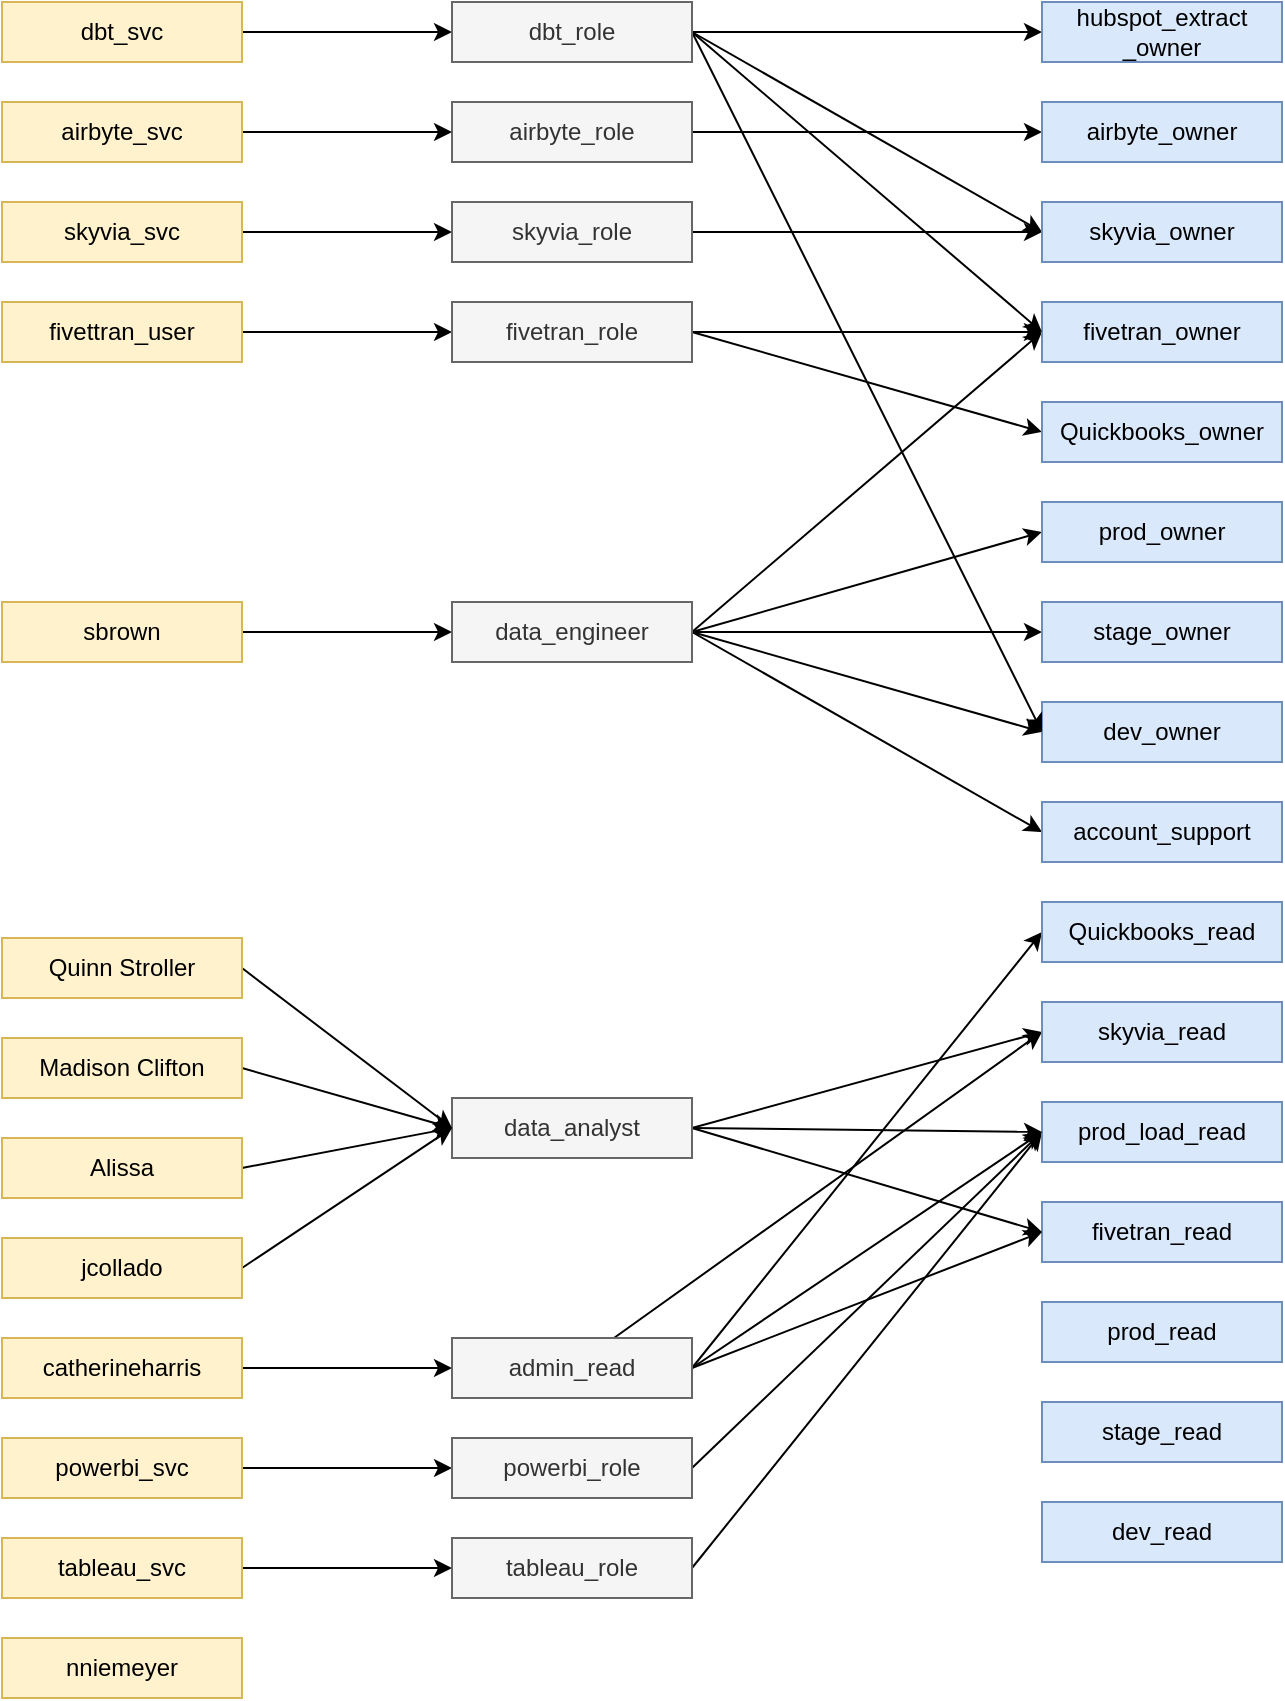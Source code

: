 <mxfile version="19.0.3" type="device"><diagram id="qv02yXOtnmq_YDfCh1Ho" name="Page-1"><mxGraphModel dx="1038" dy="1513" grid="1" gridSize="10" guides="1" tooltips="1" connect="1" arrows="1" fold="1" page="1" pageScale="1" pageWidth="850" pageHeight="1100" math="0" shadow="0"><root><mxCell id="0"/><mxCell id="1" parent="0"/><mxCell id="ayqIDzUHAq2ScMHqxTe_-11" style="rounded=0;orthogonalLoop=1;jettySize=auto;html=1;entryX=0;entryY=0.5;entryDx=0;entryDy=0;" parent="1" source="ayqIDzUHAq2ScMHqxTe_-1" target="ayqIDzUHAq2ScMHqxTe_-8" edge="1"><mxGeometry relative="1" as="geometry"/></mxCell><mxCell id="ayqIDzUHAq2ScMHqxTe_-1" value="fivettran_user" style="rounded=0;whiteSpace=wrap;html=1;fillColor=#fff2cc;strokeColor=#d6b656;" parent="1" vertex="1"><mxGeometry x="120" y="240" width="120" height="30" as="geometry"/></mxCell><mxCell id="ayqIDzUHAq2ScMHqxTe_-12" style="rounded=0;orthogonalLoop=1;jettySize=auto;html=1;entryX=0;entryY=0.5;entryDx=0;entryDy=0;" parent="1" source="ayqIDzUHAq2ScMHqxTe_-2" target="ayqIDzUHAq2ScMHqxTe_-7" edge="1"><mxGeometry relative="1" as="geometry"/></mxCell><mxCell id="ayqIDzUHAq2ScMHqxTe_-2" value="sbrown" style="rounded=0;whiteSpace=wrap;html=1;fillColor=#fff2cc;strokeColor=#d6b656;" parent="1" vertex="1"><mxGeometry x="120" y="390" width="120" height="30" as="geometry"/></mxCell><mxCell id="ayqIDzUHAq2ScMHqxTe_-13" style="rounded=0;orthogonalLoop=1;jettySize=auto;html=1;entryX=0;entryY=0.5;entryDx=0;entryDy=0;exitX=1;exitY=0.5;exitDx=0;exitDy=0;" parent="1" source="ayqIDzUHAq2ScMHqxTe_-3" target="ayqIDzUHAq2ScMHqxTe_-9" edge="1"><mxGeometry relative="1" as="geometry"/></mxCell><mxCell id="ayqIDzUHAq2ScMHqxTe_-3" value="powerbi_svc" style="rounded=0;whiteSpace=wrap;html=1;fillColor=#fff2cc;strokeColor=#d6b656;" parent="1" vertex="1"><mxGeometry x="120" y="808" width="120" height="30" as="geometry"/></mxCell><mxCell id="ayqIDzUHAq2ScMHqxTe_-14" style="rounded=0;orthogonalLoop=1;jettySize=auto;html=1;entryX=0;entryY=0.5;entryDx=0;entryDy=0;exitX=1;exitY=0.5;exitDx=0;exitDy=0;" parent="1" source="ayqIDzUHAq2ScMHqxTe_-4" target="ayqIDzUHAq2ScMHqxTe_-10" edge="1"><mxGeometry relative="1" as="geometry"/></mxCell><mxCell id="ayqIDzUHAq2ScMHqxTe_-4" value="tableau_svc" style="rounded=0;whiteSpace=wrap;html=1;fillColor=#fff2cc;strokeColor=#d6b656;" parent="1" vertex="1"><mxGeometry x="120" y="858" width="120" height="30" as="geometry"/></mxCell><mxCell id="MQI9EDu9fvByb-1yx_jM-2" style="edgeStyle=orthogonalEdgeStyle;rounded=0;orthogonalLoop=1;jettySize=auto;html=1;entryX=0;entryY=0.5;entryDx=0;entryDy=0;" parent="1" source="ayqIDzUHAq2ScMHqxTe_-5" target="MQI9EDu9fvByb-1yx_jM-1" edge="1"><mxGeometry relative="1" as="geometry"/></mxCell><mxCell id="ayqIDzUHAq2ScMHqxTe_-5" value="catherineharris" style="rounded=0;whiteSpace=wrap;html=1;fillColor=#fff2cc;strokeColor=#d6b656;" parent="1" vertex="1"><mxGeometry x="120" y="758" width="120" height="30" as="geometry"/></mxCell><mxCell id="ayqIDzUHAq2ScMHqxTe_-6" value="nniemeyer" style="rounded=0;whiteSpace=wrap;html=1;fillColor=#fff2cc;strokeColor=#d6b656;" parent="1" vertex="1"><mxGeometry x="120" y="908" width="120" height="30" as="geometry"/></mxCell><mxCell id="ayqIDzUHAq2ScMHqxTe_-26" style="rounded=0;orthogonalLoop=1;jettySize=auto;html=1;entryX=0;entryY=0.5;entryDx=0;entryDy=0;exitX=1;exitY=0.5;exitDx=0;exitDy=0;" parent="1" source="ayqIDzUHAq2ScMHqxTe_-7" target="ayqIDzUHAq2ScMHqxTe_-23" edge="1"><mxGeometry relative="1" as="geometry"/></mxCell><mxCell id="ayqIDzUHAq2ScMHqxTe_-27" style="edgeStyle=none;rounded=0;orthogonalLoop=1;jettySize=auto;html=1;entryX=0;entryY=0.5;entryDx=0;entryDy=0;exitX=1;exitY=0.5;exitDx=0;exitDy=0;" parent="1" source="ayqIDzUHAq2ScMHqxTe_-7" target="ayqIDzUHAq2ScMHqxTe_-20" edge="1"><mxGeometry relative="1" as="geometry"/></mxCell><mxCell id="ayqIDzUHAq2ScMHqxTe_-28" style="edgeStyle=none;rounded=0;orthogonalLoop=1;jettySize=auto;html=1;entryX=0;entryY=0.5;entryDx=0;entryDy=0;exitX=1;exitY=0.5;exitDx=0;exitDy=0;" parent="1" source="ayqIDzUHAq2ScMHqxTe_-7" target="ayqIDzUHAq2ScMHqxTe_-18" edge="1"><mxGeometry relative="1" as="geometry"/></mxCell><mxCell id="ayqIDzUHAq2ScMHqxTe_-29" style="edgeStyle=none;rounded=0;orthogonalLoop=1;jettySize=auto;html=1;entryX=0;entryY=0.5;entryDx=0;entryDy=0;exitX=1;exitY=0.5;exitDx=0;exitDy=0;" parent="1" source="ayqIDzUHAq2ScMHqxTe_-7" target="ayqIDzUHAq2ScMHqxTe_-15" edge="1"><mxGeometry relative="1" as="geometry"/></mxCell><mxCell id="8uRpi0Eu7k6qAh_Vrw1c-2" style="rounded=0;orthogonalLoop=1;jettySize=auto;html=1;entryX=0;entryY=0.5;entryDx=0;entryDy=0;exitX=1;exitY=0.5;exitDx=0;exitDy=0;" parent="1" source="ayqIDzUHAq2ScMHqxTe_-7" target="8uRpi0Eu7k6qAh_Vrw1c-1" edge="1"><mxGeometry relative="1" as="geometry"/></mxCell><mxCell id="ayqIDzUHAq2ScMHqxTe_-7" value="data_engineer" style="rounded=0;whiteSpace=wrap;html=1;fillColor=#f5f5f5;fontColor=#333333;strokeColor=#666666;" parent="1" vertex="1"><mxGeometry x="345" y="390" width="120" height="30" as="geometry"/></mxCell><mxCell id="ayqIDzUHAq2ScMHqxTe_-25" style="edgeStyle=orthogonalEdgeStyle;rounded=0;orthogonalLoop=1;jettySize=auto;html=1;entryX=0;entryY=0.5;entryDx=0;entryDy=0;" parent="1" source="ayqIDzUHAq2ScMHqxTe_-8" target="ayqIDzUHAq2ScMHqxTe_-15" edge="1"><mxGeometry relative="1" as="geometry"/></mxCell><mxCell id="BMOFFPYoVvHv7LznKtJ8-1" style="rounded=0;orthogonalLoop=1;jettySize=auto;html=1;entryX=0;entryY=0.5;entryDx=0;entryDy=0;exitX=1;exitY=0.5;exitDx=0;exitDy=0;" parent="1" source="ayqIDzUHAq2ScMHqxTe_-8" target="yM6otEsxElfGIHz3S6da-1" edge="1"><mxGeometry relative="1" as="geometry"/></mxCell><mxCell id="ayqIDzUHAq2ScMHqxTe_-8" value="fivetran_role" style="rounded=0;whiteSpace=wrap;html=1;fillColor=#f5f5f5;fontColor=#333333;strokeColor=#666666;" parent="1" vertex="1"><mxGeometry x="345" y="240" width="120" height="30" as="geometry"/></mxCell><mxCell id="ayqIDzUHAq2ScMHqxTe_-31" style="edgeStyle=none;rounded=0;orthogonalLoop=1;jettySize=auto;html=1;entryX=0;entryY=0.5;entryDx=0;entryDy=0;exitX=1;exitY=0.5;exitDx=0;exitDy=0;" parent="1" source="ayqIDzUHAq2ScMHqxTe_-9" target="ayqIDzUHAq2ScMHqxTe_-21" edge="1"><mxGeometry relative="1" as="geometry"/></mxCell><mxCell id="ayqIDzUHAq2ScMHqxTe_-9" value="powerbi_role" style="rounded=0;whiteSpace=wrap;html=1;fillColor=#f5f5f5;fontColor=#333333;strokeColor=#666666;" parent="1" vertex="1"><mxGeometry x="345" y="808" width="120" height="30" as="geometry"/></mxCell><mxCell id="ayqIDzUHAq2ScMHqxTe_-30" style="edgeStyle=none;rounded=0;orthogonalLoop=1;jettySize=auto;html=1;entryX=0;entryY=0.5;entryDx=0;entryDy=0;exitX=1;exitY=0.5;exitDx=0;exitDy=0;" parent="1" source="ayqIDzUHAq2ScMHqxTe_-10" target="ayqIDzUHAq2ScMHqxTe_-21" edge="1"><mxGeometry relative="1" as="geometry"/></mxCell><mxCell id="ayqIDzUHAq2ScMHqxTe_-10" value="tableau_role" style="rounded=0;whiteSpace=wrap;html=1;fillColor=#f5f5f5;fontColor=#333333;strokeColor=#666666;" parent="1" vertex="1"><mxGeometry x="345" y="858" width="120" height="30" as="geometry"/></mxCell><mxCell id="ayqIDzUHAq2ScMHqxTe_-15" value="fivetran_owner" style="rounded=0;whiteSpace=wrap;html=1;fillColor=#dae8fc;strokeColor=#6c8ebf;" parent="1" vertex="1"><mxGeometry x="640" y="240" width="120" height="30" as="geometry"/></mxCell><mxCell id="ayqIDzUHAq2ScMHqxTe_-16" value="fivetran_read" style="rounded=0;whiteSpace=wrap;html=1;fillColor=#dae8fc;strokeColor=#6c8ebf;" parent="1" vertex="1"><mxGeometry x="640" y="690" width="120" height="30" as="geometry"/></mxCell><mxCell id="ayqIDzUHAq2ScMHqxTe_-17" value="dev_read" style="rounded=0;whiteSpace=wrap;html=1;fillColor=#dae8fc;strokeColor=#6c8ebf;" parent="1" vertex="1"><mxGeometry x="640" y="840" width="120" height="30" as="geometry"/></mxCell><mxCell id="ayqIDzUHAq2ScMHqxTe_-18" value="dev_owner" style="rounded=0;whiteSpace=wrap;html=1;fillColor=#dae8fc;strokeColor=#6c8ebf;" parent="1" vertex="1"><mxGeometry x="640" y="440" width="120" height="30" as="geometry"/></mxCell><mxCell id="ayqIDzUHAq2ScMHqxTe_-19" value="stage_read" style="rounded=0;whiteSpace=wrap;html=1;fillColor=#dae8fc;strokeColor=#6c8ebf;" parent="1" vertex="1"><mxGeometry x="640" y="790" width="120" height="30" as="geometry"/></mxCell><mxCell id="ayqIDzUHAq2ScMHqxTe_-20" value="stage_owner" style="rounded=0;whiteSpace=wrap;html=1;fillColor=#dae8fc;strokeColor=#6c8ebf;" parent="1" vertex="1"><mxGeometry x="640" y="390" width="120" height="30" as="geometry"/></mxCell><mxCell id="ayqIDzUHAq2ScMHqxTe_-21" value="prod_load_read" style="rounded=0;whiteSpace=wrap;html=1;fillColor=#dae8fc;strokeColor=#6c8ebf;" parent="1" vertex="1"><mxGeometry x="640" y="640" width="120" height="30" as="geometry"/></mxCell><mxCell id="ayqIDzUHAq2ScMHqxTe_-22" value="prod_read" style="rounded=0;whiteSpace=wrap;html=1;fillColor=#dae8fc;strokeColor=#6c8ebf;" parent="1" vertex="1"><mxGeometry x="640" y="740" width="120" height="30" as="geometry"/></mxCell><mxCell id="ayqIDzUHAq2ScMHqxTe_-23" value="prod_owner" style="rounded=0;whiteSpace=wrap;html=1;fillColor=#dae8fc;strokeColor=#6c8ebf;" parent="1" vertex="1"><mxGeometry x="640" y="340" width="120" height="30" as="geometry"/></mxCell><mxCell id="GbpieGmQ14K6l1Uz00tW-4" style="rounded=0;orthogonalLoop=1;jettySize=auto;html=1;entryX=0;entryY=0.5;entryDx=0;entryDy=0;exitX=1;exitY=0.5;exitDx=0;exitDy=0;" parent="1" source="GbpieGmQ14K6l1Uz00tW-3" target="ayqIDzUHAq2ScMHqxTe_-21" edge="1"><mxGeometry relative="1" as="geometry"/></mxCell><mxCell id="-n1cPztXWsmzSKg3SgZF-18" style="edgeStyle=none;rounded=0;orthogonalLoop=1;jettySize=auto;html=1;entryX=0;entryY=0.5;entryDx=0;entryDy=0;exitX=1;exitY=0.5;exitDx=0;exitDy=0;" parent="1" source="GbpieGmQ14K6l1Uz00tW-3" target="ayqIDzUHAq2ScMHqxTe_-16" edge="1"><mxGeometry relative="1" as="geometry"/></mxCell><mxCell id="EV9UEBMuU3WqFd_roasu-3" style="edgeStyle=none;rounded=0;orthogonalLoop=1;jettySize=auto;html=1;entryX=0;entryY=0.5;entryDx=0;entryDy=0;exitX=1;exitY=0.5;exitDx=0;exitDy=0;" parent="1" source="GbpieGmQ14K6l1Uz00tW-3" target="EV9UEBMuU3WqFd_roasu-1" edge="1"><mxGeometry relative="1" as="geometry"/></mxCell><mxCell id="GbpieGmQ14K6l1Uz00tW-3" value="data_analyst" style="rounded=0;whiteSpace=wrap;html=1;fillColor=#f5f5f5;fontColor=#333333;strokeColor=#666666;" parent="1" vertex="1"><mxGeometry x="345" y="638" width="120" height="30" as="geometry"/></mxCell><mxCell id="MQI9EDu9fvByb-1yx_jM-3" style="rounded=0;orthogonalLoop=1;jettySize=auto;html=1;entryX=0;entryY=0.5;entryDx=0;entryDy=0;exitX=1;exitY=0.5;exitDx=0;exitDy=0;" parent="1" source="MQI9EDu9fvByb-1yx_jM-1" target="ayqIDzUHAq2ScMHqxTe_-21" edge="1"><mxGeometry relative="1" as="geometry"/></mxCell><mxCell id="MQI9EDu9fvByb-1yx_jM-4" style="edgeStyle=none;rounded=0;orthogonalLoop=1;jettySize=auto;html=1;entryX=0;entryY=0.5;entryDx=0;entryDy=0;exitX=1;exitY=0.5;exitDx=0;exitDy=0;" parent="1" source="MQI9EDu9fvByb-1yx_jM-1" target="ayqIDzUHAq2ScMHqxTe_-16" edge="1"><mxGeometry relative="1" as="geometry"/></mxCell><mxCell id="EV9UEBMuU3WqFd_roasu-2" style="rounded=0;orthogonalLoop=1;jettySize=auto;html=1;entryX=0;entryY=0.5;entryDx=0;entryDy=0;" parent="1" source="MQI9EDu9fvByb-1yx_jM-1" target="EV9UEBMuU3WqFd_roasu-1" edge="1"><mxGeometry relative="1" as="geometry"/></mxCell><mxCell id="yM6otEsxElfGIHz3S6da-3" style="rounded=0;orthogonalLoop=1;jettySize=auto;html=1;entryX=0;entryY=0.5;entryDx=0;entryDy=0;exitX=1;exitY=0.5;exitDx=0;exitDy=0;" parent="1" source="MQI9EDu9fvByb-1yx_jM-1" target="yM6otEsxElfGIHz3S6da-2" edge="1"><mxGeometry relative="1" as="geometry"/></mxCell><mxCell id="MQI9EDu9fvByb-1yx_jM-1" value="admin_read" style="rounded=0;whiteSpace=wrap;html=1;fillColor=#f5f5f5;fontColor=#333333;strokeColor=#666666;" parent="1" vertex="1"><mxGeometry x="345" y="758" width="120" height="30" as="geometry"/></mxCell><mxCell id="8uRpi0Eu7k6qAh_Vrw1c-1" value="account_support" style="rounded=0;whiteSpace=wrap;html=1;fillColor=#dae8fc;strokeColor=#6c8ebf;" parent="1" vertex="1"><mxGeometry x="640" y="490" width="120" height="30" as="geometry"/></mxCell><mxCell id="muR5TY68YWFEkGde-3IH-5" style="edgeStyle=orthogonalEdgeStyle;rounded=0;orthogonalLoop=1;jettySize=auto;html=1;entryX=0;entryY=0.5;entryDx=0;entryDy=0;" parent="1" source="muR5TY68YWFEkGde-3IH-1" target="muR5TY68YWFEkGde-3IH-2" edge="1"><mxGeometry relative="1" as="geometry"/></mxCell><mxCell id="muR5TY68YWFEkGde-3IH-1" value="airbyte_role" style="rounded=0;whiteSpace=wrap;html=1;fillColor=#f5f5f5;fontColor=#333333;strokeColor=#666666;" parent="1" vertex="1"><mxGeometry x="345" y="140" width="120" height="30" as="geometry"/></mxCell><mxCell id="muR5TY68YWFEkGde-3IH-2" value="airbyte_owner" style="rounded=0;whiteSpace=wrap;html=1;fillColor=#dae8fc;strokeColor=#6c8ebf;" parent="1" vertex="1"><mxGeometry x="640" y="140" width="120" height="30" as="geometry"/></mxCell><mxCell id="muR5TY68YWFEkGde-3IH-4" style="edgeStyle=orthogonalEdgeStyle;rounded=0;orthogonalLoop=1;jettySize=auto;html=1;entryX=0;entryY=0.5;entryDx=0;entryDy=0;" parent="1" source="muR5TY68YWFEkGde-3IH-3" target="muR5TY68YWFEkGde-3IH-1" edge="1"><mxGeometry relative="1" as="geometry"/></mxCell><mxCell id="muR5TY68YWFEkGde-3IH-3" value="airbyte_svc" style="rounded=0;whiteSpace=wrap;html=1;fillColor=#fff2cc;strokeColor=#d6b656;" parent="1" vertex="1"><mxGeometry x="120" y="140" width="120" height="30" as="geometry"/></mxCell><mxCell id="-n1cPztXWsmzSKg3SgZF-7" style="edgeStyle=orthogonalEdgeStyle;rounded=0;orthogonalLoop=1;jettySize=auto;html=1;entryX=0;entryY=0.5;entryDx=0;entryDy=0;" parent="1" source="-n1cPztXWsmzSKg3SgZF-1" target="-n1cPztXWsmzSKg3SgZF-6" edge="1"><mxGeometry relative="1" as="geometry"/></mxCell><mxCell id="-n1cPztXWsmzSKg3SgZF-1" value="dbt_svc" style="rounded=0;whiteSpace=wrap;html=1;fillColor=#fff2cc;strokeColor=#d6b656;" parent="1" vertex="1"><mxGeometry x="120" y="90" width="120" height="30" as="geometry"/></mxCell><mxCell id="-n1cPztXWsmzSKg3SgZF-8" style="edgeStyle=orthogonalEdgeStyle;rounded=0;orthogonalLoop=1;jettySize=auto;html=1;entryX=0;entryY=0.5;entryDx=0;entryDy=0;" parent="1" source="-n1cPztXWsmzSKg3SgZF-2" target="-n1cPztXWsmzSKg3SgZF-5" edge="1"><mxGeometry relative="1" as="geometry"/></mxCell><mxCell id="-n1cPztXWsmzSKg3SgZF-2" value="skyvia_svc" style="rounded=0;whiteSpace=wrap;html=1;fillColor=#fff2cc;strokeColor=#d6b656;" parent="1" vertex="1"><mxGeometry x="120" y="190" width="120" height="30" as="geometry"/></mxCell><mxCell id="-n1cPztXWsmzSKg3SgZF-17" style="edgeStyle=none;rounded=0;orthogonalLoop=1;jettySize=auto;html=1;entryX=0;entryY=0.5;entryDx=0;entryDy=0;exitX=1;exitY=0.5;exitDx=0;exitDy=0;" parent="1" source="-n1cPztXWsmzSKg3SgZF-3" target="GbpieGmQ14K6l1Uz00tW-3" edge="1"><mxGeometry relative="1" as="geometry"/></mxCell><mxCell id="-n1cPztXWsmzSKg3SgZF-3" value="Quinn Stroller" style="rounded=0;whiteSpace=wrap;html=1;fillColor=#fff2cc;strokeColor=#d6b656;" parent="1" vertex="1"><mxGeometry x="120" y="558" width="120" height="30" as="geometry"/></mxCell><mxCell id="-n1cPztXWsmzSKg3SgZF-16" style="edgeStyle=none;rounded=0;orthogonalLoop=1;jettySize=auto;html=1;entryX=0;entryY=0.5;entryDx=0;entryDy=0;exitX=1;exitY=0.5;exitDx=0;exitDy=0;" parent="1" source="-n1cPztXWsmzSKg3SgZF-4" target="GbpieGmQ14K6l1Uz00tW-3" edge="1"><mxGeometry relative="1" as="geometry"/></mxCell><mxCell id="-n1cPztXWsmzSKg3SgZF-4" value="Madison Clifton" style="rounded=0;whiteSpace=wrap;html=1;fillColor=#fff2cc;strokeColor=#d6b656;" parent="1" vertex="1"><mxGeometry x="120" y="608" width="120" height="30" as="geometry"/></mxCell><mxCell id="-n1cPztXWsmzSKg3SgZF-12" style="edgeStyle=orthogonalEdgeStyle;rounded=0;orthogonalLoop=1;jettySize=auto;html=1;entryX=0;entryY=0.5;entryDx=0;entryDy=0;" parent="1" source="-n1cPztXWsmzSKg3SgZF-5" target="-n1cPztXWsmzSKg3SgZF-9" edge="1"><mxGeometry relative="1" as="geometry"/></mxCell><mxCell id="-n1cPztXWsmzSKg3SgZF-5" value="skyvia_role" style="rounded=0;whiteSpace=wrap;html=1;fillColor=#f5f5f5;fontColor=#333333;strokeColor=#666666;" parent="1" vertex="1"><mxGeometry x="345" y="190" width="120" height="30" as="geometry"/></mxCell><mxCell id="-n1cPztXWsmzSKg3SgZF-11" style="edgeStyle=orthogonalEdgeStyle;rounded=0;orthogonalLoop=1;jettySize=auto;html=1;entryX=0;entryY=0.5;entryDx=0;entryDy=0;" parent="1" source="-n1cPztXWsmzSKg3SgZF-6" target="-n1cPztXWsmzSKg3SgZF-10" edge="1"><mxGeometry relative="1" as="geometry"/></mxCell><mxCell id="-n1cPztXWsmzSKg3SgZF-13" style="rounded=0;orthogonalLoop=1;jettySize=auto;html=1;entryX=0;entryY=0.5;entryDx=0;entryDy=0;exitX=1;exitY=0.5;exitDx=0;exitDy=0;" parent="1" source="-n1cPztXWsmzSKg3SgZF-6" target="-n1cPztXWsmzSKg3SgZF-9" edge="1"><mxGeometry relative="1" as="geometry"/></mxCell><mxCell id="-n1cPztXWsmzSKg3SgZF-14" style="edgeStyle=none;rounded=0;orthogonalLoop=1;jettySize=auto;html=1;entryX=0;entryY=0.5;entryDx=0;entryDy=0;exitX=1;exitY=0.5;exitDx=0;exitDy=0;" parent="1" source="-n1cPztXWsmzSKg3SgZF-6" target="ayqIDzUHAq2ScMHqxTe_-15" edge="1"><mxGeometry relative="1" as="geometry"/></mxCell><mxCell id="-n1cPztXWsmzSKg3SgZF-15" style="edgeStyle=none;rounded=0;orthogonalLoop=1;jettySize=auto;html=1;entryX=0;entryY=0.5;entryDx=0;entryDy=0;exitX=1;exitY=0.5;exitDx=0;exitDy=0;" parent="1" source="-n1cPztXWsmzSKg3SgZF-6" target="ayqIDzUHAq2ScMHqxTe_-18" edge="1"><mxGeometry relative="1" as="geometry"/></mxCell><mxCell id="-n1cPztXWsmzSKg3SgZF-6" value="dbt_role" style="rounded=0;whiteSpace=wrap;html=1;fillColor=#f5f5f5;fontColor=#333333;strokeColor=#666666;" parent="1" vertex="1"><mxGeometry x="345" y="90" width="120" height="30" as="geometry"/></mxCell><mxCell id="-n1cPztXWsmzSKg3SgZF-9" value="skyvia_owner" style="rounded=0;whiteSpace=wrap;html=1;fillColor=#dae8fc;strokeColor=#6c8ebf;" parent="1" vertex="1"><mxGeometry x="640" y="190" width="120" height="30" as="geometry"/></mxCell><mxCell id="-n1cPztXWsmzSKg3SgZF-10" value="hubspot_extract&lt;br&gt;_owner" style="rounded=0;whiteSpace=wrap;html=1;fillColor=#dae8fc;strokeColor=#6c8ebf;" parent="1" vertex="1"><mxGeometry x="640" y="90" width="120" height="30" as="geometry"/></mxCell><mxCell id="EV9UEBMuU3WqFd_roasu-1" value="skyvia_read" style="rounded=0;whiteSpace=wrap;html=1;fillColor=#dae8fc;strokeColor=#6c8ebf;" parent="1" vertex="1"><mxGeometry x="640" y="590" width="120" height="30" as="geometry"/></mxCell><mxCell id="yM6otEsxElfGIHz3S6da-1" value="Quickbooks_owner" style="rounded=0;whiteSpace=wrap;html=1;fillColor=#dae8fc;strokeColor=#6c8ebf;" parent="1" vertex="1"><mxGeometry x="640" y="290" width="120" height="30" as="geometry"/></mxCell><mxCell id="yM6otEsxElfGIHz3S6da-2" value="Quickbooks_read" style="rounded=0;whiteSpace=wrap;html=1;fillColor=#dae8fc;strokeColor=#6c8ebf;" parent="1" vertex="1"><mxGeometry x="640" y="540" width="120" height="30" as="geometry"/></mxCell><mxCell id="b0r5sMdh_37ZzAMubyBU-3" style="rounded=0;orthogonalLoop=1;jettySize=auto;html=1;entryX=0;entryY=0.5;entryDx=0;entryDy=0;exitX=1;exitY=0.5;exitDx=0;exitDy=0;" edge="1" parent="1" source="b0r5sMdh_37ZzAMubyBU-1" target="GbpieGmQ14K6l1Uz00tW-3"><mxGeometry relative="1" as="geometry"/></mxCell><mxCell id="b0r5sMdh_37ZzAMubyBU-1" value="Alissa" style="rounded=0;whiteSpace=wrap;html=1;fillColor=#fff2cc;strokeColor=#d6b656;" vertex="1" parent="1"><mxGeometry x="120" y="658" width="120" height="30" as="geometry"/></mxCell><mxCell id="b0r5sMdh_37ZzAMubyBU-4" style="edgeStyle=none;rounded=0;orthogonalLoop=1;jettySize=auto;html=1;entryX=0;entryY=0.5;entryDx=0;entryDy=0;exitX=1;exitY=0.5;exitDx=0;exitDy=0;" edge="1" parent="1" source="b0r5sMdh_37ZzAMubyBU-2" target="GbpieGmQ14K6l1Uz00tW-3"><mxGeometry relative="1" as="geometry"/></mxCell><mxCell id="b0r5sMdh_37ZzAMubyBU-2" value="jcollado" style="rounded=0;whiteSpace=wrap;html=1;fillColor=#fff2cc;strokeColor=#d6b656;" vertex="1" parent="1"><mxGeometry x="120" y="708" width="120" height="30" as="geometry"/></mxCell></root></mxGraphModel></diagram></mxfile>